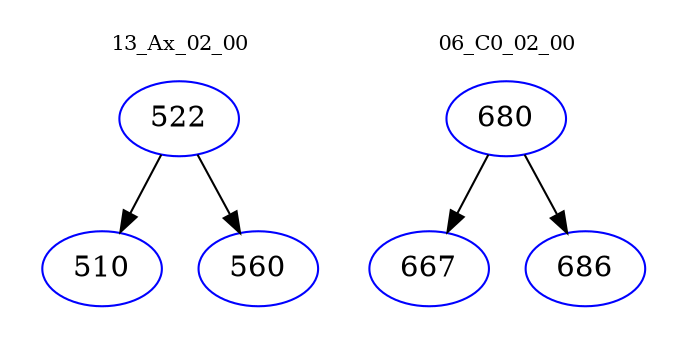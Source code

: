 digraph{
subgraph cluster_0 {
color = white
label = "13_Ax_02_00";
fontsize=10;
T0_522 [label="522", color="blue"]
T0_522 -> T0_510 [color="black"]
T0_510 [label="510", color="blue"]
T0_522 -> T0_560 [color="black"]
T0_560 [label="560", color="blue"]
}
subgraph cluster_1 {
color = white
label = "06_C0_02_00";
fontsize=10;
T1_680 [label="680", color="blue"]
T1_680 -> T1_667 [color="black"]
T1_667 [label="667", color="blue"]
T1_680 -> T1_686 [color="black"]
T1_686 [label="686", color="blue"]
}
}
